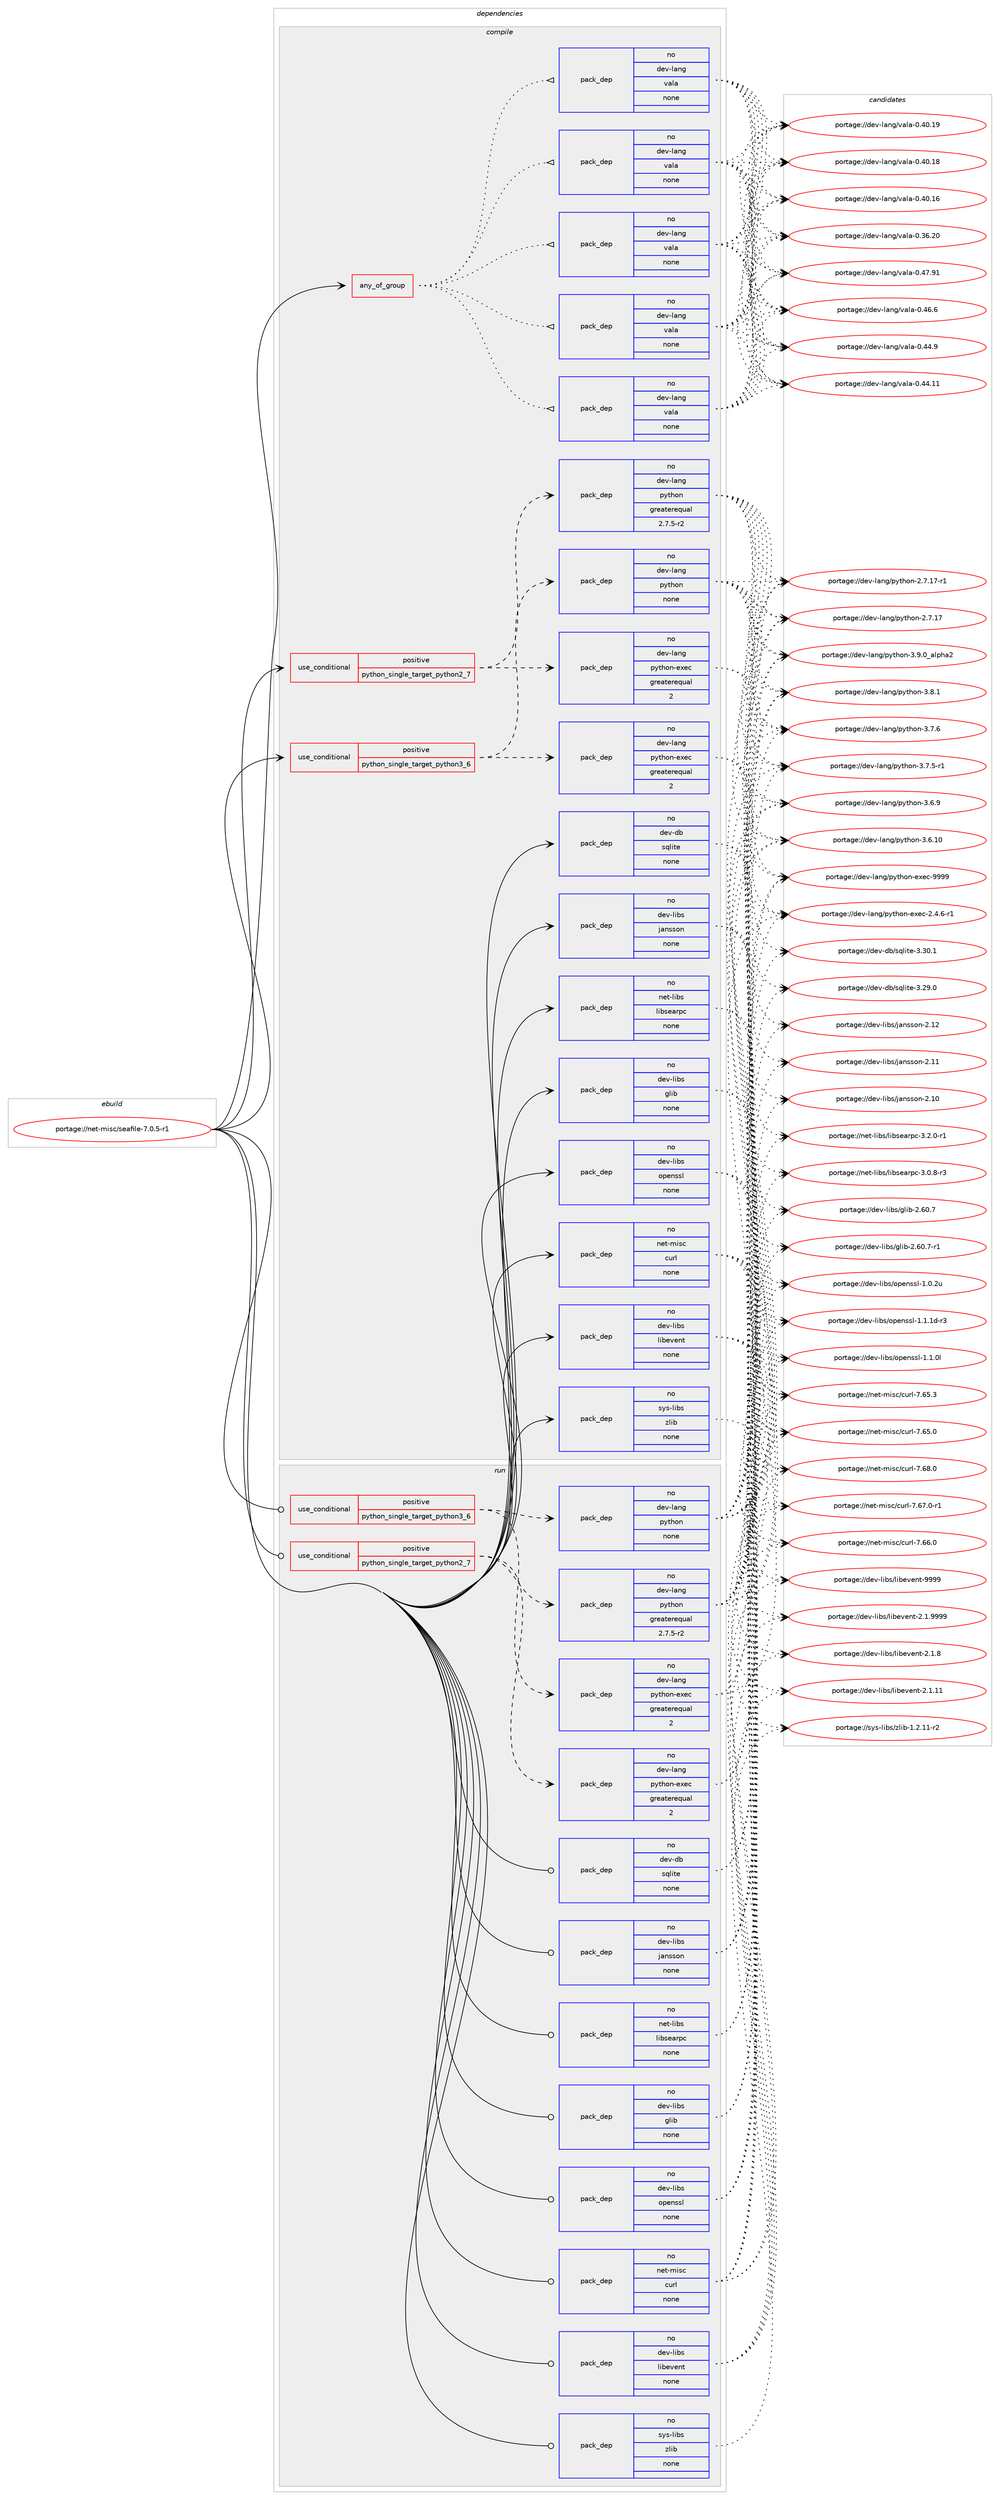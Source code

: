 digraph prolog {

# *************
# Graph options
# *************

newrank=true;
concentrate=true;
compound=true;
graph [rankdir=LR,fontname=Helvetica,fontsize=10,ranksep=1.5];#, ranksep=2.5, nodesep=0.2];
edge  [arrowhead=vee];
node  [fontname=Helvetica,fontsize=10];

# **********
# The ebuild
# **********

subgraph cluster_leftcol {
color=gray;
rank=same;
label=<<i>ebuild</i>>;
id [label="portage://net-misc/seafile-7.0.5-r1", color=red, width=4, href="../net-misc/seafile-7.0.5-r1.svg"];
}

# ****************
# The dependencies
# ****************

subgraph cluster_midcol {
color=gray;
label=<<i>dependencies</i>>;
subgraph cluster_compile {
fillcolor="#eeeeee";
style=filled;
label=<<i>compile</i>>;
subgraph any1892 {
dependency118768 [label=<<TABLE BORDER="0" CELLBORDER="1" CELLSPACING="0" CELLPADDING="4"><TR><TD CELLPADDING="10">any_of_group</TD></TR></TABLE>>, shape=none, color=red];subgraph pack92507 {
dependency118769 [label=<<TABLE BORDER="0" CELLBORDER="1" CELLSPACING="0" CELLPADDING="4" WIDTH="220"><TR><TD ROWSPAN="6" CELLPADDING="30">pack_dep</TD></TR><TR><TD WIDTH="110">no</TD></TR><TR><TD>dev-lang</TD></TR><TR><TD>vala</TD></TR><TR><TD>none</TD></TR><TR><TD></TD></TR></TABLE>>, shape=none, color=blue];
}
dependency118768:e -> dependency118769:w [weight=20,style="dotted",arrowhead="oinv"];
subgraph pack92508 {
dependency118770 [label=<<TABLE BORDER="0" CELLBORDER="1" CELLSPACING="0" CELLPADDING="4" WIDTH="220"><TR><TD ROWSPAN="6" CELLPADDING="30">pack_dep</TD></TR><TR><TD WIDTH="110">no</TD></TR><TR><TD>dev-lang</TD></TR><TR><TD>vala</TD></TR><TR><TD>none</TD></TR><TR><TD></TD></TR></TABLE>>, shape=none, color=blue];
}
dependency118768:e -> dependency118770:w [weight=20,style="dotted",arrowhead="oinv"];
subgraph pack92509 {
dependency118771 [label=<<TABLE BORDER="0" CELLBORDER="1" CELLSPACING="0" CELLPADDING="4" WIDTH="220"><TR><TD ROWSPAN="6" CELLPADDING="30">pack_dep</TD></TR><TR><TD WIDTH="110">no</TD></TR><TR><TD>dev-lang</TD></TR><TR><TD>vala</TD></TR><TR><TD>none</TD></TR><TR><TD></TD></TR></TABLE>>, shape=none, color=blue];
}
dependency118768:e -> dependency118771:w [weight=20,style="dotted",arrowhead="oinv"];
subgraph pack92510 {
dependency118772 [label=<<TABLE BORDER="0" CELLBORDER="1" CELLSPACING="0" CELLPADDING="4" WIDTH="220"><TR><TD ROWSPAN="6" CELLPADDING="30">pack_dep</TD></TR><TR><TD WIDTH="110">no</TD></TR><TR><TD>dev-lang</TD></TR><TR><TD>vala</TD></TR><TR><TD>none</TD></TR><TR><TD></TD></TR></TABLE>>, shape=none, color=blue];
}
dependency118768:e -> dependency118772:w [weight=20,style="dotted",arrowhead="oinv"];
subgraph pack92511 {
dependency118773 [label=<<TABLE BORDER="0" CELLBORDER="1" CELLSPACING="0" CELLPADDING="4" WIDTH="220"><TR><TD ROWSPAN="6" CELLPADDING="30">pack_dep</TD></TR><TR><TD WIDTH="110">no</TD></TR><TR><TD>dev-lang</TD></TR><TR><TD>vala</TD></TR><TR><TD>none</TD></TR><TR><TD></TD></TR></TABLE>>, shape=none, color=blue];
}
dependency118768:e -> dependency118773:w [weight=20,style="dotted",arrowhead="oinv"];
}
id:e -> dependency118768:w [weight=20,style="solid",arrowhead="vee"];
subgraph cond24266 {
dependency118774 [label=<<TABLE BORDER="0" CELLBORDER="1" CELLSPACING="0" CELLPADDING="4"><TR><TD ROWSPAN="3" CELLPADDING="10">use_conditional</TD></TR><TR><TD>positive</TD></TR><TR><TD>python_single_target_python2_7</TD></TR></TABLE>>, shape=none, color=red];
subgraph pack92512 {
dependency118775 [label=<<TABLE BORDER="0" CELLBORDER="1" CELLSPACING="0" CELLPADDING="4" WIDTH="220"><TR><TD ROWSPAN="6" CELLPADDING="30">pack_dep</TD></TR><TR><TD WIDTH="110">no</TD></TR><TR><TD>dev-lang</TD></TR><TR><TD>python</TD></TR><TR><TD>greaterequal</TD></TR><TR><TD>2.7.5-r2</TD></TR></TABLE>>, shape=none, color=blue];
}
dependency118774:e -> dependency118775:w [weight=20,style="dashed",arrowhead="vee"];
subgraph pack92513 {
dependency118776 [label=<<TABLE BORDER="0" CELLBORDER="1" CELLSPACING="0" CELLPADDING="4" WIDTH="220"><TR><TD ROWSPAN="6" CELLPADDING="30">pack_dep</TD></TR><TR><TD WIDTH="110">no</TD></TR><TR><TD>dev-lang</TD></TR><TR><TD>python-exec</TD></TR><TR><TD>greaterequal</TD></TR><TR><TD>2</TD></TR></TABLE>>, shape=none, color=blue];
}
dependency118774:e -> dependency118776:w [weight=20,style="dashed",arrowhead="vee"];
}
id:e -> dependency118774:w [weight=20,style="solid",arrowhead="vee"];
subgraph cond24267 {
dependency118777 [label=<<TABLE BORDER="0" CELLBORDER="1" CELLSPACING="0" CELLPADDING="4"><TR><TD ROWSPAN="3" CELLPADDING="10">use_conditional</TD></TR><TR><TD>positive</TD></TR><TR><TD>python_single_target_python3_6</TD></TR></TABLE>>, shape=none, color=red];
subgraph pack92514 {
dependency118778 [label=<<TABLE BORDER="0" CELLBORDER="1" CELLSPACING="0" CELLPADDING="4" WIDTH="220"><TR><TD ROWSPAN="6" CELLPADDING="30">pack_dep</TD></TR><TR><TD WIDTH="110">no</TD></TR><TR><TD>dev-lang</TD></TR><TR><TD>python</TD></TR><TR><TD>none</TD></TR><TR><TD></TD></TR></TABLE>>, shape=none, color=blue];
}
dependency118777:e -> dependency118778:w [weight=20,style="dashed",arrowhead="vee"];
subgraph pack92515 {
dependency118779 [label=<<TABLE BORDER="0" CELLBORDER="1" CELLSPACING="0" CELLPADDING="4" WIDTH="220"><TR><TD ROWSPAN="6" CELLPADDING="30">pack_dep</TD></TR><TR><TD WIDTH="110">no</TD></TR><TR><TD>dev-lang</TD></TR><TR><TD>python-exec</TD></TR><TR><TD>greaterequal</TD></TR><TR><TD>2</TD></TR></TABLE>>, shape=none, color=blue];
}
dependency118777:e -> dependency118779:w [weight=20,style="dashed",arrowhead="vee"];
}
id:e -> dependency118777:w [weight=20,style="solid",arrowhead="vee"];
subgraph pack92516 {
dependency118780 [label=<<TABLE BORDER="0" CELLBORDER="1" CELLSPACING="0" CELLPADDING="4" WIDTH="220"><TR><TD ROWSPAN="6" CELLPADDING="30">pack_dep</TD></TR><TR><TD WIDTH="110">no</TD></TR><TR><TD>dev-db</TD></TR><TR><TD>sqlite</TD></TR><TR><TD>none</TD></TR><TR><TD></TD></TR></TABLE>>, shape=none, color=blue];
}
id:e -> dependency118780:w [weight=20,style="solid",arrowhead="vee"];
subgraph pack92517 {
dependency118781 [label=<<TABLE BORDER="0" CELLBORDER="1" CELLSPACING="0" CELLPADDING="4" WIDTH="220"><TR><TD ROWSPAN="6" CELLPADDING="30">pack_dep</TD></TR><TR><TD WIDTH="110">no</TD></TR><TR><TD>dev-libs</TD></TR><TR><TD>glib</TD></TR><TR><TD>none</TD></TR><TR><TD></TD></TR></TABLE>>, shape=none, color=blue];
}
id:e -> dependency118781:w [weight=20,style="solid",arrowhead="vee"];
subgraph pack92518 {
dependency118782 [label=<<TABLE BORDER="0" CELLBORDER="1" CELLSPACING="0" CELLPADDING="4" WIDTH="220"><TR><TD ROWSPAN="6" CELLPADDING="30">pack_dep</TD></TR><TR><TD WIDTH="110">no</TD></TR><TR><TD>dev-libs</TD></TR><TR><TD>jansson</TD></TR><TR><TD>none</TD></TR><TR><TD></TD></TR></TABLE>>, shape=none, color=blue];
}
id:e -> dependency118782:w [weight=20,style="solid",arrowhead="vee"];
subgraph pack92519 {
dependency118783 [label=<<TABLE BORDER="0" CELLBORDER="1" CELLSPACING="0" CELLPADDING="4" WIDTH="220"><TR><TD ROWSPAN="6" CELLPADDING="30">pack_dep</TD></TR><TR><TD WIDTH="110">no</TD></TR><TR><TD>dev-libs</TD></TR><TR><TD>libevent</TD></TR><TR><TD>none</TD></TR><TR><TD></TD></TR></TABLE>>, shape=none, color=blue];
}
id:e -> dependency118783:w [weight=20,style="solid",arrowhead="vee"];
subgraph pack92520 {
dependency118784 [label=<<TABLE BORDER="0" CELLBORDER="1" CELLSPACING="0" CELLPADDING="4" WIDTH="220"><TR><TD ROWSPAN="6" CELLPADDING="30">pack_dep</TD></TR><TR><TD WIDTH="110">no</TD></TR><TR><TD>dev-libs</TD></TR><TR><TD>openssl</TD></TR><TR><TD>none</TD></TR><TR><TD></TD></TR></TABLE>>, shape=none, color=blue];
}
id:e -> dependency118784:w [weight=20,style="solid",arrowhead="vee"];
subgraph pack92521 {
dependency118785 [label=<<TABLE BORDER="0" CELLBORDER="1" CELLSPACING="0" CELLPADDING="4" WIDTH="220"><TR><TD ROWSPAN="6" CELLPADDING="30">pack_dep</TD></TR><TR><TD WIDTH="110">no</TD></TR><TR><TD>net-libs</TD></TR><TR><TD>libsearpc</TD></TR><TR><TD>none</TD></TR><TR><TD></TD></TR></TABLE>>, shape=none, color=blue];
}
id:e -> dependency118785:w [weight=20,style="solid",arrowhead="vee"];
subgraph pack92522 {
dependency118786 [label=<<TABLE BORDER="0" CELLBORDER="1" CELLSPACING="0" CELLPADDING="4" WIDTH="220"><TR><TD ROWSPAN="6" CELLPADDING="30">pack_dep</TD></TR><TR><TD WIDTH="110">no</TD></TR><TR><TD>net-misc</TD></TR><TR><TD>curl</TD></TR><TR><TD>none</TD></TR><TR><TD></TD></TR></TABLE>>, shape=none, color=blue];
}
id:e -> dependency118786:w [weight=20,style="solid",arrowhead="vee"];
subgraph pack92523 {
dependency118787 [label=<<TABLE BORDER="0" CELLBORDER="1" CELLSPACING="0" CELLPADDING="4" WIDTH="220"><TR><TD ROWSPAN="6" CELLPADDING="30">pack_dep</TD></TR><TR><TD WIDTH="110">no</TD></TR><TR><TD>sys-libs</TD></TR><TR><TD>zlib</TD></TR><TR><TD>none</TD></TR><TR><TD></TD></TR></TABLE>>, shape=none, color=blue];
}
id:e -> dependency118787:w [weight=20,style="solid",arrowhead="vee"];
}
subgraph cluster_compileandrun {
fillcolor="#eeeeee";
style=filled;
label=<<i>compile and run</i>>;
}
subgraph cluster_run {
fillcolor="#eeeeee";
style=filled;
label=<<i>run</i>>;
subgraph cond24268 {
dependency118788 [label=<<TABLE BORDER="0" CELLBORDER="1" CELLSPACING="0" CELLPADDING="4"><TR><TD ROWSPAN="3" CELLPADDING="10">use_conditional</TD></TR><TR><TD>positive</TD></TR><TR><TD>python_single_target_python2_7</TD></TR></TABLE>>, shape=none, color=red];
subgraph pack92524 {
dependency118789 [label=<<TABLE BORDER="0" CELLBORDER="1" CELLSPACING="0" CELLPADDING="4" WIDTH="220"><TR><TD ROWSPAN="6" CELLPADDING="30">pack_dep</TD></TR><TR><TD WIDTH="110">no</TD></TR><TR><TD>dev-lang</TD></TR><TR><TD>python</TD></TR><TR><TD>greaterequal</TD></TR><TR><TD>2.7.5-r2</TD></TR></TABLE>>, shape=none, color=blue];
}
dependency118788:e -> dependency118789:w [weight=20,style="dashed",arrowhead="vee"];
subgraph pack92525 {
dependency118790 [label=<<TABLE BORDER="0" CELLBORDER="1" CELLSPACING="0" CELLPADDING="4" WIDTH="220"><TR><TD ROWSPAN="6" CELLPADDING="30">pack_dep</TD></TR><TR><TD WIDTH="110">no</TD></TR><TR><TD>dev-lang</TD></TR><TR><TD>python-exec</TD></TR><TR><TD>greaterequal</TD></TR><TR><TD>2</TD></TR></TABLE>>, shape=none, color=blue];
}
dependency118788:e -> dependency118790:w [weight=20,style="dashed",arrowhead="vee"];
}
id:e -> dependency118788:w [weight=20,style="solid",arrowhead="odot"];
subgraph cond24269 {
dependency118791 [label=<<TABLE BORDER="0" CELLBORDER="1" CELLSPACING="0" CELLPADDING="4"><TR><TD ROWSPAN="3" CELLPADDING="10">use_conditional</TD></TR><TR><TD>positive</TD></TR><TR><TD>python_single_target_python3_6</TD></TR></TABLE>>, shape=none, color=red];
subgraph pack92526 {
dependency118792 [label=<<TABLE BORDER="0" CELLBORDER="1" CELLSPACING="0" CELLPADDING="4" WIDTH="220"><TR><TD ROWSPAN="6" CELLPADDING="30">pack_dep</TD></TR><TR><TD WIDTH="110">no</TD></TR><TR><TD>dev-lang</TD></TR><TR><TD>python</TD></TR><TR><TD>none</TD></TR><TR><TD></TD></TR></TABLE>>, shape=none, color=blue];
}
dependency118791:e -> dependency118792:w [weight=20,style="dashed",arrowhead="vee"];
subgraph pack92527 {
dependency118793 [label=<<TABLE BORDER="0" CELLBORDER="1" CELLSPACING="0" CELLPADDING="4" WIDTH="220"><TR><TD ROWSPAN="6" CELLPADDING="30">pack_dep</TD></TR><TR><TD WIDTH="110">no</TD></TR><TR><TD>dev-lang</TD></TR><TR><TD>python-exec</TD></TR><TR><TD>greaterequal</TD></TR><TR><TD>2</TD></TR></TABLE>>, shape=none, color=blue];
}
dependency118791:e -> dependency118793:w [weight=20,style="dashed",arrowhead="vee"];
}
id:e -> dependency118791:w [weight=20,style="solid",arrowhead="odot"];
subgraph pack92528 {
dependency118794 [label=<<TABLE BORDER="0" CELLBORDER="1" CELLSPACING="0" CELLPADDING="4" WIDTH="220"><TR><TD ROWSPAN="6" CELLPADDING="30">pack_dep</TD></TR><TR><TD WIDTH="110">no</TD></TR><TR><TD>dev-db</TD></TR><TR><TD>sqlite</TD></TR><TR><TD>none</TD></TR><TR><TD></TD></TR></TABLE>>, shape=none, color=blue];
}
id:e -> dependency118794:w [weight=20,style="solid",arrowhead="odot"];
subgraph pack92529 {
dependency118795 [label=<<TABLE BORDER="0" CELLBORDER="1" CELLSPACING="0" CELLPADDING="4" WIDTH="220"><TR><TD ROWSPAN="6" CELLPADDING="30">pack_dep</TD></TR><TR><TD WIDTH="110">no</TD></TR><TR><TD>dev-libs</TD></TR><TR><TD>glib</TD></TR><TR><TD>none</TD></TR><TR><TD></TD></TR></TABLE>>, shape=none, color=blue];
}
id:e -> dependency118795:w [weight=20,style="solid",arrowhead="odot"];
subgraph pack92530 {
dependency118796 [label=<<TABLE BORDER="0" CELLBORDER="1" CELLSPACING="0" CELLPADDING="4" WIDTH="220"><TR><TD ROWSPAN="6" CELLPADDING="30">pack_dep</TD></TR><TR><TD WIDTH="110">no</TD></TR><TR><TD>dev-libs</TD></TR><TR><TD>jansson</TD></TR><TR><TD>none</TD></TR><TR><TD></TD></TR></TABLE>>, shape=none, color=blue];
}
id:e -> dependency118796:w [weight=20,style="solid",arrowhead="odot"];
subgraph pack92531 {
dependency118797 [label=<<TABLE BORDER="0" CELLBORDER="1" CELLSPACING="0" CELLPADDING="4" WIDTH="220"><TR><TD ROWSPAN="6" CELLPADDING="30">pack_dep</TD></TR><TR><TD WIDTH="110">no</TD></TR><TR><TD>dev-libs</TD></TR><TR><TD>libevent</TD></TR><TR><TD>none</TD></TR><TR><TD></TD></TR></TABLE>>, shape=none, color=blue];
}
id:e -> dependency118797:w [weight=20,style="solid",arrowhead="odot"];
subgraph pack92532 {
dependency118798 [label=<<TABLE BORDER="0" CELLBORDER="1" CELLSPACING="0" CELLPADDING="4" WIDTH="220"><TR><TD ROWSPAN="6" CELLPADDING="30">pack_dep</TD></TR><TR><TD WIDTH="110">no</TD></TR><TR><TD>dev-libs</TD></TR><TR><TD>openssl</TD></TR><TR><TD>none</TD></TR><TR><TD></TD></TR></TABLE>>, shape=none, color=blue];
}
id:e -> dependency118798:w [weight=20,style="solid",arrowhead="odot"];
subgraph pack92533 {
dependency118799 [label=<<TABLE BORDER="0" CELLBORDER="1" CELLSPACING="0" CELLPADDING="4" WIDTH="220"><TR><TD ROWSPAN="6" CELLPADDING="30">pack_dep</TD></TR><TR><TD WIDTH="110">no</TD></TR><TR><TD>net-libs</TD></TR><TR><TD>libsearpc</TD></TR><TR><TD>none</TD></TR><TR><TD></TD></TR></TABLE>>, shape=none, color=blue];
}
id:e -> dependency118799:w [weight=20,style="solid",arrowhead="odot"];
subgraph pack92534 {
dependency118800 [label=<<TABLE BORDER="0" CELLBORDER="1" CELLSPACING="0" CELLPADDING="4" WIDTH="220"><TR><TD ROWSPAN="6" CELLPADDING="30">pack_dep</TD></TR><TR><TD WIDTH="110">no</TD></TR><TR><TD>net-misc</TD></TR><TR><TD>curl</TD></TR><TR><TD>none</TD></TR><TR><TD></TD></TR></TABLE>>, shape=none, color=blue];
}
id:e -> dependency118800:w [weight=20,style="solid",arrowhead="odot"];
subgraph pack92535 {
dependency118801 [label=<<TABLE BORDER="0" CELLBORDER="1" CELLSPACING="0" CELLPADDING="4" WIDTH="220"><TR><TD ROWSPAN="6" CELLPADDING="30">pack_dep</TD></TR><TR><TD WIDTH="110">no</TD></TR><TR><TD>sys-libs</TD></TR><TR><TD>zlib</TD></TR><TR><TD>none</TD></TR><TR><TD></TD></TR></TABLE>>, shape=none, color=blue];
}
id:e -> dependency118801:w [weight=20,style="solid",arrowhead="odot"];
}
}

# **************
# The candidates
# **************

subgraph cluster_choices {
rank=same;
color=gray;
label=<<i>candidates</i>>;

subgraph choice92507 {
color=black;
nodesep=1;
choice10010111845108971101034711897108974548465255465749 [label="portage://dev-lang/vala-0.47.91", color=red, width=4,href="../dev-lang/vala-0.47.91.svg"];
choice100101118451089711010347118971089745484652544654 [label="portage://dev-lang/vala-0.46.6", color=red, width=4,href="../dev-lang/vala-0.46.6.svg"];
choice100101118451089711010347118971089745484652524657 [label="portage://dev-lang/vala-0.44.9", color=red, width=4,href="../dev-lang/vala-0.44.9.svg"];
choice10010111845108971101034711897108974548465252464949 [label="portage://dev-lang/vala-0.44.11", color=red, width=4,href="../dev-lang/vala-0.44.11.svg"];
choice10010111845108971101034711897108974548465248464957 [label="portage://dev-lang/vala-0.40.19", color=red, width=4,href="../dev-lang/vala-0.40.19.svg"];
choice10010111845108971101034711897108974548465248464956 [label="portage://dev-lang/vala-0.40.18", color=red, width=4,href="../dev-lang/vala-0.40.18.svg"];
choice10010111845108971101034711897108974548465248464954 [label="portage://dev-lang/vala-0.40.16", color=red, width=4,href="../dev-lang/vala-0.40.16.svg"];
choice10010111845108971101034711897108974548465154465048 [label="portage://dev-lang/vala-0.36.20", color=red, width=4,href="../dev-lang/vala-0.36.20.svg"];
dependency118769:e -> choice10010111845108971101034711897108974548465255465749:w [style=dotted,weight="100"];
dependency118769:e -> choice100101118451089711010347118971089745484652544654:w [style=dotted,weight="100"];
dependency118769:e -> choice100101118451089711010347118971089745484652524657:w [style=dotted,weight="100"];
dependency118769:e -> choice10010111845108971101034711897108974548465252464949:w [style=dotted,weight="100"];
dependency118769:e -> choice10010111845108971101034711897108974548465248464957:w [style=dotted,weight="100"];
dependency118769:e -> choice10010111845108971101034711897108974548465248464956:w [style=dotted,weight="100"];
dependency118769:e -> choice10010111845108971101034711897108974548465248464954:w [style=dotted,weight="100"];
dependency118769:e -> choice10010111845108971101034711897108974548465154465048:w [style=dotted,weight="100"];
}
subgraph choice92508 {
color=black;
nodesep=1;
choice10010111845108971101034711897108974548465255465749 [label="portage://dev-lang/vala-0.47.91", color=red, width=4,href="../dev-lang/vala-0.47.91.svg"];
choice100101118451089711010347118971089745484652544654 [label="portage://dev-lang/vala-0.46.6", color=red, width=4,href="../dev-lang/vala-0.46.6.svg"];
choice100101118451089711010347118971089745484652524657 [label="portage://dev-lang/vala-0.44.9", color=red, width=4,href="../dev-lang/vala-0.44.9.svg"];
choice10010111845108971101034711897108974548465252464949 [label="portage://dev-lang/vala-0.44.11", color=red, width=4,href="../dev-lang/vala-0.44.11.svg"];
choice10010111845108971101034711897108974548465248464957 [label="portage://dev-lang/vala-0.40.19", color=red, width=4,href="../dev-lang/vala-0.40.19.svg"];
choice10010111845108971101034711897108974548465248464956 [label="portage://dev-lang/vala-0.40.18", color=red, width=4,href="../dev-lang/vala-0.40.18.svg"];
choice10010111845108971101034711897108974548465248464954 [label="portage://dev-lang/vala-0.40.16", color=red, width=4,href="../dev-lang/vala-0.40.16.svg"];
choice10010111845108971101034711897108974548465154465048 [label="portage://dev-lang/vala-0.36.20", color=red, width=4,href="../dev-lang/vala-0.36.20.svg"];
dependency118770:e -> choice10010111845108971101034711897108974548465255465749:w [style=dotted,weight="100"];
dependency118770:e -> choice100101118451089711010347118971089745484652544654:w [style=dotted,weight="100"];
dependency118770:e -> choice100101118451089711010347118971089745484652524657:w [style=dotted,weight="100"];
dependency118770:e -> choice10010111845108971101034711897108974548465252464949:w [style=dotted,weight="100"];
dependency118770:e -> choice10010111845108971101034711897108974548465248464957:w [style=dotted,weight="100"];
dependency118770:e -> choice10010111845108971101034711897108974548465248464956:w [style=dotted,weight="100"];
dependency118770:e -> choice10010111845108971101034711897108974548465248464954:w [style=dotted,weight="100"];
dependency118770:e -> choice10010111845108971101034711897108974548465154465048:w [style=dotted,weight="100"];
}
subgraph choice92509 {
color=black;
nodesep=1;
choice10010111845108971101034711897108974548465255465749 [label="portage://dev-lang/vala-0.47.91", color=red, width=4,href="../dev-lang/vala-0.47.91.svg"];
choice100101118451089711010347118971089745484652544654 [label="portage://dev-lang/vala-0.46.6", color=red, width=4,href="../dev-lang/vala-0.46.6.svg"];
choice100101118451089711010347118971089745484652524657 [label="portage://dev-lang/vala-0.44.9", color=red, width=4,href="../dev-lang/vala-0.44.9.svg"];
choice10010111845108971101034711897108974548465252464949 [label="portage://dev-lang/vala-0.44.11", color=red, width=4,href="../dev-lang/vala-0.44.11.svg"];
choice10010111845108971101034711897108974548465248464957 [label="portage://dev-lang/vala-0.40.19", color=red, width=4,href="../dev-lang/vala-0.40.19.svg"];
choice10010111845108971101034711897108974548465248464956 [label="portage://dev-lang/vala-0.40.18", color=red, width=4,href="../dev-lang/vala-0.40.18.svg"];
choice10010111845108971101034711897108974548465248464954 [label="portage://dev-lang/vala-0.40.16", color=red, width=4,href="../dev-lang/vala-0.40.16.svg"];
choice10010111845108971101034711897108974548465154465048 [label="portage://dev-lang/vala-0.36.20", color=red, width=4,href="../dev-lang/vala-0.36.20.svg"];
dependency118771:e -> choice10010111845108971101034711897108974548465255465749:w [style=dotted,weight="100"];
dependency118771:e -> choice100101118451089711010347118971089745484652544654:w [style=dotted,weight="100"];
dependency118771:e -> choice100101118451089711010347118971089745484652524657:w [style=dotted,weight="100"];
dependency118771:e -> choice10010111845108971101034711897108974548465252464949:w [style=dotted,weight="100"];
dependency118771:e -> choice10010111845108971101034711897108974548465248464957:w [style=dotted,weight="100"];
dependency118771:e -> choice10010111845108971101034711897108974548465248464956:w [style=dotted,weight="100"];
dependency118771:e -> choice10010111845108971101034711897108974548465248464954:w [style=dotted,weight="100"];
dependency118771:e -> choice10010111845108971101034711897108974548465154465048:w [style=dotted,weight="100"];
}
subgraph choice92510 {
color=black;
nodesep=1;
choice10010111845108971101034711897108974548465255465749 [label="portage://dev-lang/vala-0.47.91", color=red, width=4,href="../dev-lang/vala-0.47.91.svg"];
choice100101118451089711010347118971089745484652544654 [label="portage://dev-lang/vala-0.46.6", color=red, width=4,href="../dev-lang/vala-0.46.6.svg"];
choice100101118451089711010347118971089745484652524657 [label="portage://dev-lang/vala-0.44.9", color=red, width=4,href="../dev-lang/vala-0.44.9.svg"];
choice10010111845108971101034711897108974548465252464949 [label="portage://dev-lang/vala-0.44.11", color=red, width=4,href="../dev-lang/vala-0.44.11.svg"];
choice10010111845108971101034711897108974548465248464957 [label="portage://dev-lang/vala-0.40.19", color=red, width=4,href="../dev-lang/vala-0.40.19.svg"];
choice10010111845108971101034711897108974548465248464956 [label="portage://dev-lang/vala-0.40.18", color=red, width=4,href="../dev-lang/vala-0.40.18.svg"];
choice10010111845108971101034711897108974548465248464954 [label="portage://dev-lang/vala-0.40.16", color=red, width=4,href="../dev-lang/vala-0.40.16.svg"];
choice10010111845108971101034711897108974548465154465048 [label="portage://dev-lang/vala-0.36.20", color=red, width=4,href="../dev-lang/vala-0.36.20.svg"];
dependency118772:e -> choice10010111845108971101034711897108974548465255465749:w [style=dotted,weight="100"];
dependency118772:e -> choice100101118451089711010347118971089745484652544654:w [style=dotted,weight="100"];
dependency118772:e -> choice100101118451089711010347118971089745484652524657:w [style=dotted,weight="100"];
dependency118772:e -> choice10010111845108971101034711897108974548465252464949:w [style=dotted,weight="100"];
dependency118772:e -> choice10010111845108971101034711897108974548465248464957:w [style=dotted,weight="100"];
dependency118772:e -> choice10010111845108971101034711897108974548465248464956:w [style=dotted,weight="100"];
dependency118772:e -> choice10010111845108971101034711897108974548465248464954:w [style=dotted,weight="100"];
dependency118772:e -> choice10010111845108971101034711897108974548465154465048:w [style=dotted,weight="100"];
}
subgraph choice92511 {
color=black;
nodesep=1;
choice10010111845108971101034711897108974548465255465749 [label="portage://dev-lang/vala-0.47.91", color=red, width=4,href="../dev-lang/vala-0.47.91.svg"];
choice100101118451089711010347118971089745484652544654 [label="portage://dev-lang/vala-0.46.6", color=red, width=4,href="../dev-lang/vala-0.46.6.svg"];
choice100101118451089711010347118971089745484652524657 [label="portage://dev-lang/vala-0.44.9", color=red, width=4,href="../dev-lang/vala-0.44.9.svg"];
choice10010111845108971101034711897108974548465252464949 [label="portage://dev-lang/vala-0.44.11", color=red, width=4,href="../dev-lang/vala-0.44.11.svg"];
choice10010111845108971101034711897108974548465248464957 [label="portage://dev-lang/vala-0.40.19", color=red, width=4,href="../dev-lang/vala-0.40.19.svg"];
choice10010111845108971101034711897108974548465248464956 [label="portage://dev-lang/vala-0.40.18", color=red, width=4,href="../dev-lang/vala-0.40.18.svg"];
choice10010111845108971101034711897108974548465248464954 [label="portage://dev-lang/vala-0.40.16", color=red, width=4,href="../dev-lang/vala-0.40.16.svg"];
choice10010111845108971101034711897108974548465154465048 [label="portage://dev-lang/vala-0.36.20", color=red, width=4,href="../dev-lang/vala-0.36.20.svg"];
dependency118773:e -> choice10010111845108971101034711897108974548465255465749:w [style=dotted,weight="100"];
dependency118773:e -> choice100101118451089711010347118971089745484652544654:w [style=dotted,weight="100"];
dependency118773:e -> choice100101118451089711010347118971089745484652524657:w [style=dotted,weight="100"];
dependency118773:e -> choice10010111845108971101034711897108974548465252464949:w [style=dotted,weight="100"];
dependency118773:e -> choice10010111845108971101034711897108974548465248464957:w [style=dotted,weight="100"];
dependency118773:e -> choice10010111845108971101034711897108974548465248464956:w [style=dotted,weight="100"];
dependency118773:e -> choice10010111845108971101034711897108974548465248464954:w [style=dotted,weight="100"];
dependency118773:e -> choice10010111845108971101034711897108974548465154465048:w [style=dotted,weight="100"];
}
subgraph choice92512 {
color=black;
nodesep=1;
choice10010111845108971101034711212111610411111045514657464895971081121049750 [label="portage://dev-lang/python-3.9.0_alpha2", color=red, width=4,href="../dev-lang/python-3.9.0_alpha2.svg"];
choice100101118451089711010347112121116104111110455146564649 [label="portage://dev-lang/python-3.8.1", color=red, width=4,href="../dev-lang/python-3.8.1.svg"];
choice100101118451089711010347112121116104111110455146554654 [label="portage://dev-lang/python-3.7.6", color=red, width=4,href="../dev-lang/python-3.7.6.svg"];
choice1001011184510897110103471121211161041111104551465546534511449 [label="portage://dev-lang/python-3.7.5-r1", color=red, width=4,href="../dev-lang/python-3.7.5-r1.svg"];
choice100101118451089711010347112121116104111110455146544657 [label="portage://dev-lang/python-3.6.9", color=red, width=4,href="../dev-lang/python-3.6.9.svg"];
choice10010111845108971101034711212111610411111045514654464948 [label="portage://dev-lang/python-3.6.10", color=red, width=4,href="../dev-lang/python-3.6.10.svg"];
choice100101118451089711010347112121116104111110455046554649554511449 [label="portage://dev-lang/python-2.7.17-r1", color=red, width=4,href="../dev-lang/python-2.7.17-r1.svg"];
choice10010111845108971101034711212111610411111045504655464955 [label="portage://dev-lang/python-2.7.17", color=red, width=4,href="../dev-lang/python-2.7.17.svg"];
dependency118775:e -> choice10010111845108971101034711212111610411111045514657464895971081121049750:w [style=dotted,weight="100"];
dependency118775:e -> choice100101118451089711010347112121116104111110455146564649:w [style=dotted,weight="100"];
dependency118775:e -> choice100101118451089711010347112121116104111110455146554654:w [style=dotted,weight="100"];
dependency118775:e -> choice1001011184510897110103471121211161041111104551465546534511449:w [style=dotted,weight="100"];
dependency118775:e -> choice100101118451089711010347112121116104111110455146544657:w [style=dotted,weight="100"];
dependency118775:e -> choice10010111845108971101034711212111610411111045514654464948:w [style=dotted,weight="100"];
dependency118775:e -> choice100101118451089711010347112121116104111110455046554649554511449:w [style=dotted,weight="100"];
dependency118775:e -> choice10010111845108971101034711212111610411111045504655464955:w [style=dotted,weight="100"];
}
subgraph choice92513 {
color=black;
nodesep=1;
choice10010111845108971101034711212111610411111045101120101994557575757 [label="portage://dev-lang/python-exec-9999", color=red, width=4,href="../dev-lang/python-exec-9999.svg"];
choice10010111845108971101034711212111610411111045101120101994550465246544511449 [label="portage://dev-lang/python-exec-2.4.6-r1", color=red, width=4,href="../dev-lang/python-exec-2.4.6-r1.svg"];
dependency118776:e -> choice10010111845108971101034711212111610411111045101120101994557575757:w [style=dotted,weight="100"];
dependency118776:e -> choice10010111845108971101034711212111610411111045101120101994550465246544511449:w [style=dotted,weight="100"];
}
subgraph choice92514 {
color=black;
nodesep=1;
choice10010111845108971101034711212111610411111045514657464895971081121049750 [label="portage://dev-lang/python-3.9.0_alpha2", color=red, width=4,href="../dev-lang/python-3.9.0_alpha2.svg"];
choice100101118451089711010347112121116104111110455146564649 [label="portage://dev-lang/python-3.8.1", color=red, width=4,href="../dev-lang/python-3.8.1.svg"];
choice100101118451089711010347112121116104111110455146554654 [label="portage://dev-lang/python-3.7.6", color=red, width=4,href="../dev-lang/python-3.7.6.svg"];
choice1001011184510897110103471121211161041111104551465546534511449 [label="portage://dev-lang/python-3.7.5-r1", color=red, width=4,href="../dev-lang/python-3.7.5-r1.svg"];
choice100101118451089711010347112121116104111110455146544657 [label="portage://dev-lang/python-3.6.9", color=red, width=4,href="../dev-lang/python-3.6.9.svg"];
choice10010111845108971101034711212111610411111045514654464948 [label="portage://dev-lang/python-3.6.10", color=red, width=4,href="../dev-lang/python-3.6.10.svg"];
choice100101118451089711010347112121116104111110455046554649554511449 [label="portage://dev-lang/python-2.7.17-r1", color=red, width=4,href="../dev-lang/python-2.7.17-r1.svg"];
choice10010111845108971101034711212111610411111045504655464955 [label="portage://dev-lang/python-2.7.17", color=red, width=4,href="../dev-lang/python-2.7.17.svg"];
dependency118778:e -> choice10010111845108971101034711212111610411111045514657464895971081121049750:w [style=dotted,weight="100"];
dependency118778:e -> choice100101118451089711010347112121116104111110455146564649:w [style=dotted,weight="100"];
dependency118778:e -> choice100101118451089711010347112121116104111110455146554654:w [style=dotted,weight="100"];
dependency118778:e -> choice1001011184510897110103471121211161041111104551465546534511449:w [style=dotted,weight="100"];
dependency118778:e -> choice100101118451089711010347112121116104111110455146544657:w [style=dotted,weight="100"];
dependency118778:e -> choice10010111845108971101034711212111610411111045514654464948:w [style=dotted,weight="100"];
dependency118778:e -> choice100101118451089711010347112121116104111110455046554649554511449:w [style=dotted,weight="100"];
dependency118778:e -> choice10010111845108971101034711212111610411111045504655464955:w [style=dotted,weight="100"];
}
subgraph choice92515 {
color=black;
nodesep=1;
choice10010111845108971101034711212111610411111045101120101994557575757 [label="portage://dev-lang/python-exec-9999", color=red, width=4,href="../dev-lang/python-exec-9999.svg"];
choice10010111845108971101034711212111610411111045101120101994550465246544511449 [label="portage://dev-lang/python-exec-2.4.6-r1", color=red, width=4,href="../dev-lang/python-exec-2.4.6-r1.svg"];
dependency118779:e -> choice10010111845108971101034711212111610411111045101120101994557575757:w [style=dotted,weight="100"];
dependency118779:e -> choice10010111845108971101034711212111610411111045101120101994550465246544511449:w [style=dotted,weight="100"];
}
subgraph choice92516 {
color=black;
nodesep=1;
choice10010111845100984711511310810511610145514651484649 [label="portage://dev-db/sqlite-3.30.1", color=red, width=4,href="../dev-db/sqlite-3.30.1.svg"];
choice10010111845100984711511310810511610145514650574648 [label="portage://dev-db/sqlite-3.29.0", color=red, width=4,href="../dev-db/sqlite-3.29.0.svg"];
dependency118780:e -> choice10010111845100984711511310810511610145514651484649:w [style=dotted,weight="100"];
dependency118780:e -> choice10010111845100984711511310810511610145514650574648:w [style=dotted,weight="100"];
}
subgraph choice92517 {
color=black;
nodesep=1;
choice10010111845108105981154710310810598455046544846554511449 [label="portage://dev-libs/glib-2.60.7-r1", color=red, width=4,href="../dev-libs/glib-2.60.7-r1.svg"];
choice1001011184510810598115471031081059845504654484655 [label="portage://dev-libs/glib-2.60.7", color=red, width=4,href="../dev-libs/glib-2.60.7.svg"];
dependency118781:e -> choice10010111845108105981154710310810598455046544846554511449:w [style=dotted,weight="100"];
dependency118781:e -> choice1001011184510810598115471031081059845504654484655:w [style=dotted,weight="100"];
}
subgraph choice92518 {
color=black;
nodesep=1;
choice100101118451081059811547106971101151151111104550464950 [label="portage://dev-libs/jansson-2.12", color=red, width=4,href="../dev-libs/jansson-2.12.svg"];
choice100101118451081059811547106971101151151111104550464949 [label="portage://dev-libs/jansson-2.11", color=red, width=4,href="../dev-libs/jansson-2.11.svg"];
choice100101118451081059811547106971101151151111104550464948 [label="portage://dev-libs/jansson-2.10", color=red, width=4,href="../dev-libs/jansson-2.10.svg"];
dependency118782:e -> choice100101118451081059811547106971101151151111104550464950:w [style=dotted,weight="100"];
dependency118782:e -> choice100101118451081059811547106971101151151111104550464949:w [style=dotted,weight="100"];
dependency118782:e -> choice100101118451081059811547106971101151151111104550464948:w [style=dotted,weight="100"];
}
subgraph choice92519 {
color=black;
nodesep=1;
choice100101118451081059811547108105981011181011101164557575757 [label="portage://dev-libs/libevent-9999", color=red, width=4,href="../dev-libs/libevent-9999.svg"];
choice10010111845108105981154710810598101118101110116455046494657575757 [label="portage://dev-libs/libevent-2.1.9999", color=red, width=4,href="../dev-libs/libevent-2.1.9999.svg"];
choice10010111845108105981154710810598101118101110116455046494656 [label="portage://dev-libs/libevent-2.1.8", color=red, width=4,href="../dev-libs/libevent-2.1.8.svg"];
choice1001011184510810598115471081059810111810111011645504649464949 [label="portage://dev-libs/libevent-2.1.11", color=red, width=4,href="../dev-libs/libevent-2.1.11.svg"];
dependency118783:e -> choice100101118451081059811547108105981011181011101164557575757:w [style=dotted,weight="100"];
dependency118783:e -> choice10010111845108105981154710810598101118101110116455046494657575757:w [style=dotted,weight="100"];
dependency118783:e -> choice10010111845108105981154710810598101118101110116455046494656:w [style=dotted,weight="100"];
dependency118783:e -> choice1001011184510810598115471081059810111810111011645504649464949:w [style=dotted,weight="100"];
}
subgraph choice92520 {
color=black;
nodesep=1;
choice1001011184510810598115471111121011101151151084549464946491004511451 [label="portage://dev-libs/openssl-1.1.1d-r3", color=red, width=4,href="../dev-libs/openssl-1.1.1d-r3.svg"];
choice100101118451081059811547111112101110115115108454946494648108 [label="portage://dev-libs/openssl-1.1.0l", color=red, width=4,href="../dev-libs/openssl-1.1.0l.svg"];
choice100101118451081059811547111112101110115115108454946484650117 [label="portage://dev-libs/openssl-1.0.2u", color=red, width=4,href="../dev-libs/openssl-1.0.2u.svg"];
dependency118784:e -> choice1001011184510810598115471111121011101151151084549464946491004511451:w [style=dotted,weight="100"];
dependency118784:e -> choice100101118451081059811547111112101110115115108454946494648108:w [style=dotted,weight="100"];
dependency118784:e -> choice100101118451081059811547111112101110115115108454946484650117:w [style=dotted,weight="100"];
}
subgraph choice92521 {
color=black;
nodesep=1;
choice1101011164510810598115471081059811510197114112994551465046484511449 [label="portage://net-libs/libsearpc-3.2.0-r1", color=red, width=4,href="../net-libs/libsearpc-3.2.0-r1.svg"];
choice1101011164510810598115471081059811510197114112994551464846564511451 [label="portage://net-libs/libsearpc-3.0.8-r3", color=red, width=4,href="../net-libs/libsearpc-3.0.8-r3.svg"];
dependency118785:e -> choice1101011164510810598115471081059811510197114112994551465046484511449:w [style=dotted,weight="100"];
dependency118785:e -> choice1101011164510810598115471081059811510197114112994551464846564511451:w [style=dotted,weight="100"];
}
subgraph choice92522 {
color=black;
nodesep=1;
choice1101011164510910511599479911711410845554654564648 [label="portage://net-misc/curl-7.68.0", color=red, width=4,href="../net-misc/curl-7.68.0.svg"];
choice11010111645109105115994799117114108455546545546484511449 [label="portage://net-misc/curl-7.67.0-r1", color=red, width=4,href="../net-misc/curl-7.67.0-r1.svg"];
choice1101011164510910511599479911711410845554654544648 [label="portage://net-misc/curl-7.66.0", color=red, width=4,href="../net-misc/curl-7.66.0.svg"];
choice1101011164510910511599479911711410845554654534651 [label="portage://net-misc/curl-7.65.3", color=red, width=4,href="../net-misc/curl-7.65.3.svg"];
choice1101011164510910511599479911711410845554654534648 [label="portage://net-misc/curl-7.65.0", color=red, width=4,href="../net-misc/curl-7.65.0.svg"];
dependency118786:e -> choice1101011164510910511599479911711410845554654564648:w [style=dotted,weight="100"];
dependency118786:e -> choice11010111645109105115994799117114108455546545546484511449:w [style=dotted,weight="100"];
dependency118786:e -> choice1101011164510910511599479911711410845554654544648:w [style=dotted,weight="100"];
dependency118786:e -> choice1101011164510910511599479911711410845554654534651:w [style=dotted,weight="100"];
dependency118786:e -> choice1101011164510910511599479911711410845554654534648:w [style=dotted,weight="100"];
}
subgraph choice92523 {
color=black;
nodesep=1;
choice11512111545108105981154712210810598454946504649494511450 [label="portage://sys-libs/zlib-1.2.11-r2", color=red, width=4,href="../sys-libs/zlib-1.2.11-r2.svg"];
dependency118787:e -> choice11512111545108105981154712210810598454946504649494511450:w [style=dotted,weight="100"];
}
subgraph choice92524 {
color=black;
nodesep=1;
choice10010111845108971101034711212111610411111045514657464895971081121049750 [label="portage://dev-lang/python-3.9.0_alpha2", color=red, width=4,href="../dev-lang/python-3.9.0_alpha2.svg"];
choice100101118451089711010347112121116104111110455146564649 [label="portage://dev-lang/python-3.8.1", color=red, width=4,href="../dev-lang/python-3.8.1.svg"];
choice100101118451089711010347112121116104111110455146554654 [label="portage://dev-lang/python-3.7.6", color=red, width=4,href="../dev-lang/python-3.7.6.svg"];
choice1001011184510897110103471121211161041111104551465546534511449 [label="portage://dev-lang/python-3.7.5-r1", color=red, width=4,href="../dev-lang/python-3.7.5-r1.svg"];
choice100101118451089711010347112121116104111110455146544657 [label="portage://dev-lang/python-3.6.9", color=red, width=4,href="../dev-lang/python-3.6.9.svg"];
choice10010111845108971101034711212111610411111045514654464948 [label="portage://dev-lang/python-3.6.10", color=red, width=4,href="../dev-lang/python-3.6.10.svg"];
choice100101118451089711010347112121116104111110455046554649554511449 [label="portage://dev-lang/python-2.7.17-r1", color=red, width=4,href="../dev-lang/python-2.7.17-r1.svg"];
choice10010111845108971101034711212111610411111045504655464955 [label="portage://dev-lang/python-2.7.17", color=red, width=4,href="../dev-lang/python-2.7.17.svg"];
dependency118789:e -> choice10010111845108971101034711212111610411111045514657464895971081121049750:w [style=dotted,weight="100"];
dependency118789:e -> choice100101118451089711010347112121116104111110455146564649:w [style=dotted,weight="100"];
dependency118789:e -> choice100101118451089711010347112121116104111110455146554654:w [style=dotted,weight="100"];
dependency118789:e -> choice1001011184510897110103471121211161041111104551465546534511449:w [style=dotted,weight="100"];
dependency118789:e -> choice100101118451089711010347112121116104111110455146544657:w [style=dotted,weight="100"];
dependency118789:e -> choice10010111845108971101034711212111610411111045514654464948:w [style=dotted,weight="100"];
dependency118789:e -> choice100101118451089711010347112121116104111110455046554649554511449:w [style=dotted,weight="100"];
dependency118789:e -> choice10010111845108971101034711212111610411111045504655464955:w [style=dotted,weight="100"];
}
subgraph choice92525 {
color=black;
nodesep=1;
choice10010111845108971101034711212111610411111045101120101994557575757 [label="portage://dev-lang/python-exec-9999", color=red, width=4,href="../dev-lang/python-exec-9999.svg"];
choice10010111845108971101034711212111610411111045101120101994550465246544511449 [label="portage://dev-lang/python-exec-2.4.6-r1", color=red, width=4,href="../dev-lang/python-exec-2.4.6-r1.svg"];
dependency118790:e -> choice10010111845108971101034711212111610411111045101120101994557575757:w [style=dotted,weight="100"];
dependency118790:e -> choice10010111845108971101034711212111610411111045101120101994550465246544511449:w [style=dotted,weight="100"];
}
subgraph choice92526 {
color=black;
nodesep=1;
choice10010111845108971101034711212111610411111045514657464895971081121049750 [label="portage://dev-lang/python-3.9.0_alpha2", color=red, width=4,href="../dev-lang/python-3.9.0_alpha2.svg"];
choice100101118451089711010347112121116104111110455146564649 [label="portage://dev-lang/python-3.8.1", color=red, width=4,href="../dev-lang/python-3.8.1.svg"];
choice100101118451089711010347112121116104111110455146554654 [label="portage://dev-lang/python-3.7.6", color=red, width=4,href="../dev-lang/python-3.7.6.svg"];
choice1001011184510897110103471121211161041111104551465546534511449 [label="portage://dev-lang/python-3.7.5-r1", color=red, width=4,href="../dev-lang/python-3.7.5-r1.svg"];
choice100101118451089711010347112121116104111110455146544657 [label="portage://dev-lang/python-3.6.9", color=red, width=4,href="../dev-lang/python-3.6.9.svg"];
choice10010111845108971101034711212111610411111045514654464948 [label="portage://dev-lang/python-3.6.10", color=red, width=4,href="../dev-lang/python-3.6.10.svg"];
choice100101118451089711010347112121116104111110455046554649554511449 [label="portage://dev-lang/python-2.7.17-r1", color=red, width=4,href="../dev-lang/python-2.7.17-r1.svg"];
choice10010111845108971101034711212111610411111045504655464955 [label="portage://dev-lang/python-2.7.17", color=red, width=4,href="../dev-lang/python-2.7.17.svg"];
dependency118792:e -> choice10010111845108971101034711212111610411111045514657464895971081121049750:w [style=dotted,weight="100"];
dependency118792:e -> choice100101118451089711010347112121116104111110455146564649:w [style=dotted,weight="100"];
dependency118792:e -> choice100101118451089711010347112121116104111110455146554654:w [style=dotted,weight="100"];
dependency118792:e -> choice1001011184510897110103471121211161041111104551465546534511449:w [style=dotted,weight="100"];
dependency118792:e -> choice100101118451089711010347112121116104111110455146544657:w [style=dotted,weight="100"];
dependency118792:e -> choice10010111845108971101034711212111610411111045514654464948:w [style=dotted,weight="100"];
dependency118792:e -> choice100101118451089711010347112121116104111110455046554649554511449:w [style=dotted,weight="100"];
dependency118792:e -> choice10010111845108971101034711212111610411111045504655464955:w [style=dotted,weight="100"];
}
subgraph choice92527 {
color=black;
nodesep=1;
choice10010111845108971101034711212111610411111045101120101994557575757 [label="portage://dev-lang/python-exec-9999", color=red, width=4,href="../dev-lang/python-exec-9999.svg"];
choice10010111845108971101034711212111610411111045101120101994550465246544511449 [label="portage://dev-lang/python-exec-2.4.6-r1", color=red, width=4,href="../dev-lang/python-exec-2.4.6-r1.svg"];
dependency118793:e -> choice10010111845108971101034711212111610411111045101120101994557575757:w [style=dotted,weight="100"];
dependency118793:e -> choice10010111845108971101034711212111610411111045101120101994550465246544511449:w [style=dotted,weight="100"];
}
subgraph choice92528 {
color=black;
nodesep=1;
choice10010111845100984711511310810511610145514651484649 [label="portage://dev-db/sqlite-3.30.1", color=red, width=4,href="../dev-db/sqlite-3.30.1.svg"];
choice10010111845100984711511310810511610145514650574648 [label="portage://dev-db/sqlite-3.29.0", color=red, width=4,href="../dev-db/sqlite-3.29.0.svg"];
dependency118794:e -> choice10010111845100984711511310810511610145514651484649:w [style=dotted,weight="100"];
dependency118794:e -> choice10010111845100984711511310810511610145514650574648:w [style=dotted,weight="100"];
}
subgraph choice92529 {
color=black;
nodesep=1;
choice10010111845108105981154710310810598455046544846554511449 [label="portage://dev-libs/glib-2.60.7-r1", color=red, width=4,href="../dev-libs/glib-2.60.7-r1.svg"];
choice1001011184510810598115471031081059845504654484655 [label="portage://dev-libs/glib-2.60.7", color=red, width=4,href="../dev-libs/glib-2.60.7.svg"];
dependency118795:e -> choice10010111845108105981154710310810598455046544846554511449:w [style=dotted,weight="100"];
dependency118795:e -> choice1001011184510810598115471031081059845504654484655:w [style=dotted,weight="100"];
}
subgraph choice92530 {
color=black;
nodesep=1;
choice100101118451081059811547106971101151151111104550464950 [label="portage://dev-libs/jansson-2.12", color=red, width=4,href="../dev-libs/jansson-2.12.svg"];
choice100101118451081059811547106971101151151111104550464949 [label="portage://dev-libs/jansson-2.11", color=red, width=4,href="../dev-libs/jansson-2.11.svg"];
choice100101118451081059811547106971101151151111104550464948 [label="portage://dev-libs/jansson-2.10", color=red, width=4,href="../dev-libs/jansson-2.10.svg"];
dependency118796:e -> choice100101118451081059811547106971101151151111104550464950:w [style=dotted,weight="100"];
dependency118796:e -> choice100101118451081059811547106971101151151111104550464949:w [style=dotted,weight="100"];
dependency118796:e -> choice100101118451081059811547106971101151151111104550464948:w [style=dotted,weight="100"];
}
subgraph choice92531 {
color=black;
nodesep=1;
choice100101118451081059811547108105981011181011101164557575757 [label="portage://dev-libs/libevent-9999", color=red, width=4,href="../dev-libs/libevent-9999.svg"];
choice10010111845108105981154710810598101118101110116455046494657575757 [label="portage://dev-libs/libevent-2.1.9999", color=red, width=4,href="../dev-libs/libevent-2.1.9999.svg"];
choice10010111845108105981154710810598101118101110116455046494656 [label="portage://dev-libs/libevent-2.1.8", color=red, width=4,href="../dev-libs/libevent-2.1.8.svg"];
choice1001011184510810598115471081059810111810111011645504649464949 [label="portage://dev-libs/libevent-2.1.11", color=red, width=4,href="../dev-libs/libevent-2.1.11.svg"];
dependency118797:e -> choice100101118451081059811547108105981011181011101164557575757:w [style=dotted,weight="100"];
dependency118797:e -> choice10010111845108105981154710810598101118101110116455046494657575757:w [style=dotted,weight="100"];
dependency118797:e -> choice10010111845108105981154710810598101118101110116455046494656:w [style=dotted,weight="100"];
dependency118797:e -> choice1001011184510810598115471081059810111810111011645504649464949:w [style=dotted,weight="100"];
}
subgraph choice92532 {
color=black;
nodesep=1;
choice1001011184510810598115471111121011101151151084549464946491004511451 [label="portage://dev-libs/openssl-1.1.1d-r3", color=red, width=4,href="../dev-libs/openssl-1.1.1d-r3.svg"];
choice100101118451081059811547111112101110115115108454946494648108 [label="portage://dev-libs/openssl-1.1.0l", color=red, width=4,href="../dev-libs/openssl-1.1.0l.svg"];
choice100101118451081059811547111112101110115115108454946484650117 [label="portage://dev-libs/openssl-1.0.2u", color=red, width=4,href="../dev-libs/openssl-1.0.2u.svg"];
dependency118798:e -> choice1001011184510810598115471111121011101151151084549464946491004511451:w [style=dotted,weight="100"];
dependency118798:e -> choice100101118451081059811547111112101110115115108454946494648108:w [style=dotted,weight="100"];
dependency118798:e -> choice100101118451081059811547111112101110115115108454946484650117:w [style=dotted,weight="100"];
}
subgraph choice92533 {
color=black;
nodesep=1;
choice1101011164510810598115471081059811510197114112994551465046484511449 [label="portage://net-libs/libsearpc-3.2.0-r1", color=red, width=4,href="../net-libs/libsearpc-3.2.0-r1.svg"];
choice1101011164510810598115471081059811510197114112994551464846564511451 [label="portage://net-libs/libsearpc-3.0.8-r3", color=red, width=4,href="../net-libs/libsearpc-3.0.8-r3.svg"];
dependency118799:e -> choice1101011164510810598115471081059811510197114112994551465046484511449:w [style=dotted,weight="100"];
dependency118799:e -> choice1101011164510810598115471081059811510197114112994551464846564511451:w [style=dotted,weight="100"];
}
subgraph choice92534 {
color=black;
nodesep=1;
choice1101011164510910511599479911711410845554654564648 [label="portage://net-misc/curl-7.68.0", color=red, width=4,href="../net-misc/curl-7.68.0.svg"];
choice11010111645109105115994799117114108455546545546484511449 [label="portage://net-misc/curl-7.67.0-r1", color=red, width=4,href="../net-misc/curl-7.67.0-r1.svg"];
choice1101011164510910511599479911711410845554654544648 [label="portage://net-misc/curl-7.66.0", color=red, width=4,href="../net-misc/curl-7.66.0.svg"];
choice1101011164510910511599479911711410845554654534651 [label="portage://net-misc/curl-7.65.3", color=red, width=4,href="../net-misc/curl-7.65.3.svg"];
choice1101011164510910511599479911711410845554654534648 [label="portage://net-misc/curl-7.65.0", color=red, width=4,href="../net-misc/curl-7.65.0.svg"];
dependency118800:e -> choice1101011164510910511599479911711410845554654564648:w [style=dotted,weight="100"];
dependency118800:e -> choice11010111645109105115994799117114108455546545546484511449:w [style=dotted,weight="100"];
dependency118800:e -> choice1101011164510910511599479911711410845554654544648:w [style=dotted,weight="100"];
dependency118800:e -> choice1101011164510910511599479911711410845554654534651:w [style=dotted,weight="100"];
dependency118800:e -> choice1101011164510910511599479911711410845554654534648:w [style=dotted,weight="100"];
}
subgraph choice92535 {
color=black;
nodesep=1;
choice11512111545108105981154712210810598454946504649494511450 [label="portage://sys-libs/zlib-1.2.11-r2", color=red, width=4,href="../sys-libs/zlib-1.2.11-r2.svg"];
dependency118801:e -> choice11512111545108105981154712210810598454946504649494511450:w [style=dotted,weight="100"];
}
}

}
